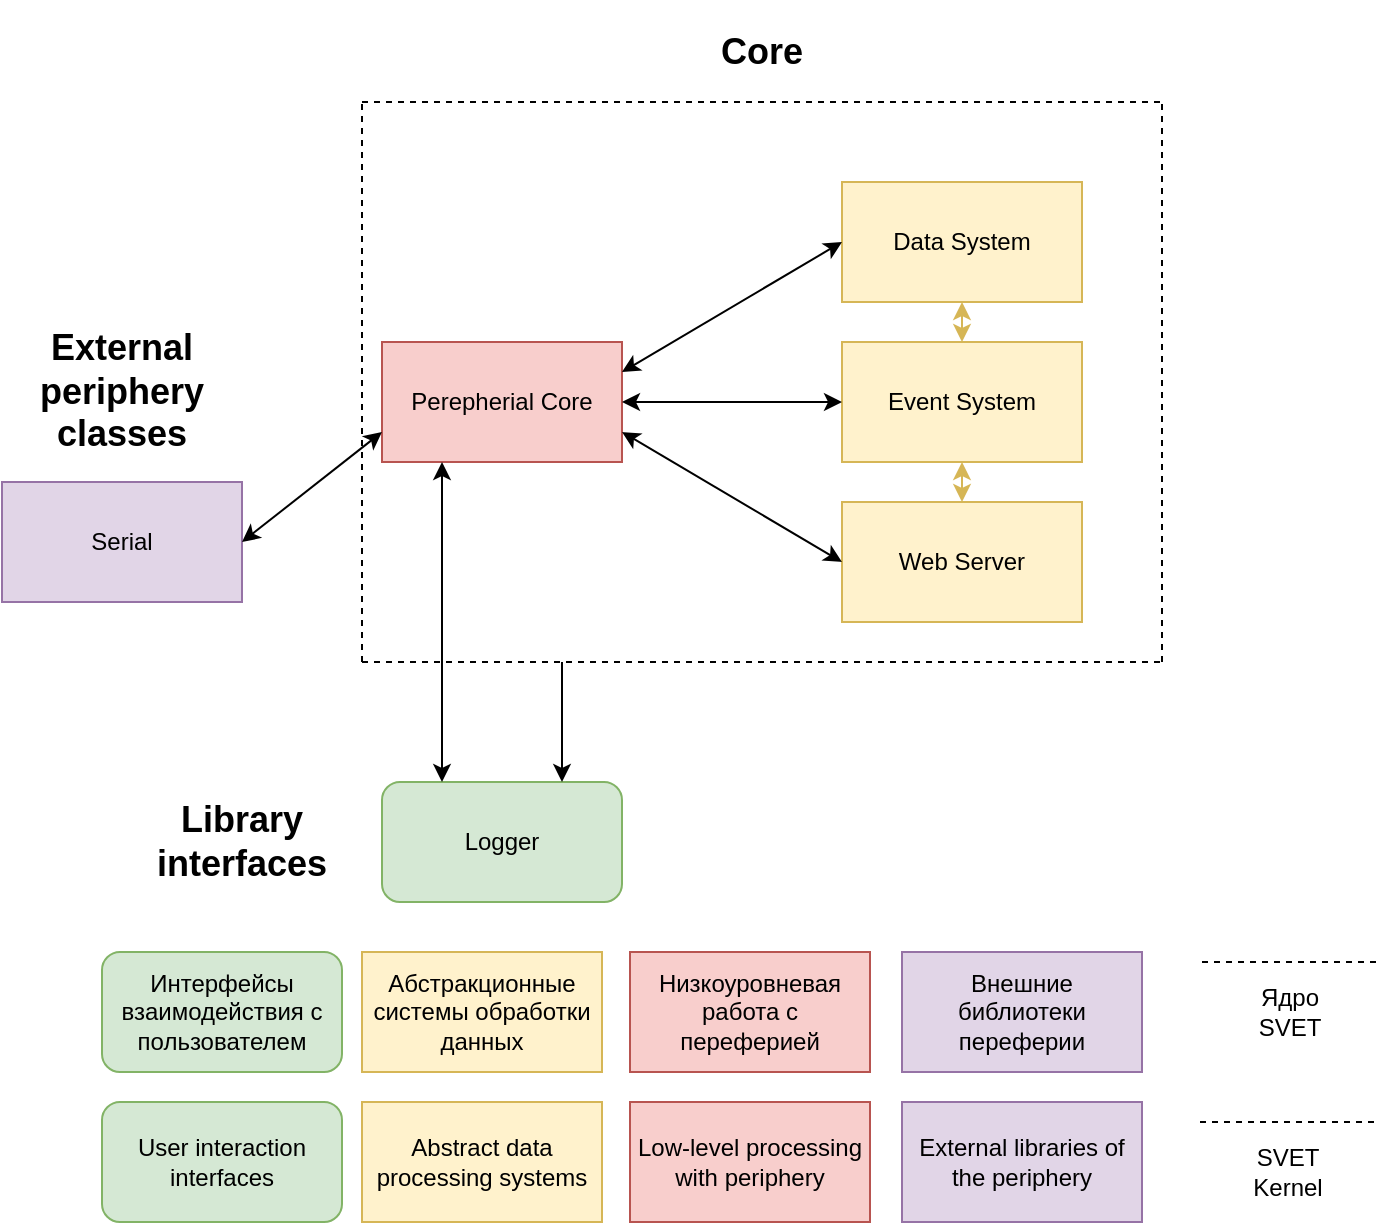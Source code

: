 <mxfile version="24.5.4" type="github">
  <diagram name="Страница — 1" id="gKWzUo2RmAoA6egwkdzj">
    <mxGraphModel dx="1146" dy="761" grid="1" gridSize="10" guides="1" tooltips="1" connect="1" arrows="1" fold="1" page="1" pageScale="1" pageWidth="827" pageHeight="1169" math="0" shadow="0">
      <root>
        <mxCell id="0" />
        <mxCell id="1" parent="0" />
        <mxCell id="h6HJZfm0WvkyGTYOe8x7-1" value="Perepherial Core" style="rounded=0;whiteSpace=wrap;html=1;fillColor=#f8cecc;strokeColor=#b85450;" vertex="1" parent="1">
          <mxGeometry x="239" y="180" width="120" height="60" as="geometry" />
        </mxCell>
        <mxCell id="h6HJZfm0WvkyGTYOe8x7-2" value="Data System" style="rounded=0;whiteSpace=wrap;html=1;fillColor=#fff2cc;strokeColor=#d6b656;" vertex="1" parent="1">
          <mxGeometry x="469" y="100" width="120" height="60" as="geometry" />
        </mxCell>
        <mxCell id="h6HJZfm0WvkyGTYOe8x7-3" value="Event System" style="rounded=0;whiteSpace=wrap;html=1;fillColor=#fff2cc;strokeColor=#d6b656;" vertex="1" parent="1">
          <mxGeometry x="469" y="180" width="120" height="60" as="geometry" />
        </mxCell>
        <mxCell id="h6HJZfm0WvkyGTYOe8x7-4" value="Web Server" style="rounded=0;whiteSpace=wrap;html=1;fillColor=#fff2cc;strokeColor=#d6b656;" vertex="1" parent="1">
          <mxGeometry x="469" y="260" width="120" height="60" as="geometry" />
        </mxCell>
        <mxCell id="h6HJZfm0WvkyGTYOe8x7-5" value="" style="endArrow=classic;startArrow=classic;html=1;rounded=0;entryX=0;entryY=0.5;entryDx=0;entryDy=0;exitX=1;exitY=0.25;exitDx=0;exitDy=0;" edge="1" parent="1" source="h6HJZfm0WvkyGTYOe8x7-1" target="h6HJZfm0WvkyGTYOe8x7-2">
          <mxGeometry width="50" height="50" relative="1" as="geometry">
            <mxPoint x="499" y="220" as="sourcePoint" />
            <mxPoint x="549" y="170" as="targetPoint" />
          </mxGeometry>
        </mxCell>
        <mxCell id="h6HJZfm0WvkyGTYOe8x7-6" value="" style="endArrow=classic;startArrow=classic;html=1;rounded=0;entryX=0;entryY=0.5;entryDx=0;entryDy=0;exitX=1;exitY=0.5;exitDx=0;exitDy=0;" edge="1" parent="1" source="h6HJZfm0WvkyGTYOe8x7-1" target="h6HJZfm0WvkyGTYOe8x7-3">
          <mxGeometry width="50" height="50" relative="1" as="geometry">
            <mxPoint x="499" y="220" as="sourcePoint" />
            <mxPoint x="549" y="170" as="targetPoint" />
          </mxGeometry>
        </mxCell>
        <mxCell id="h6HJZfm0WvkyGTYOe8x7-7" value="" style="endArrow=classic;startArrow=classic;html=1;rounded=0;entryX=0;entryY=0.5;entryDx=0;entryDy=0;exitX=1;exitY=0.75;exitDx=0;exitDy=0;" edge="1" parent="1" source="h6HJZfm0WvkyGTYOe8x7-1" target="h6HJZfm0WvkyGTYOe8x7-4">
          <mxGeometry width="50" height="50" relative="1" as="geometry">
            <mxPoint x="499" y="220" as="sourcePoint" />
            <mxPoint x="549" y="170" as="targetPoint" />
          </mxGeometry>
        </mxCell>
        <mxCell id="h6HJZfm0WvkyGTYOe8x7-8" value="" style="endArrow=none;dashed=1;html=1;rounded=0;" edge="1" parent="1">
          <mxGeometry width="50" height="50" relative="1" as="geometry">
            <mxPoint x="229" y="60" as="sourcePoint" />
            <mxPoint x="629" y="60" as="targetPoint" />
          </mxGeometry>
        </mxCell>
        <mxCell id="h6HJZfm0WvkyGTYOe8x7-9" value="" style="endArrow=none;dashed=1;html=1;rounded=0;" edge="1" parent="1">
          <mxGeometry width="50" height="50" relative="1" as="geometry">
            <mxPoint x="629" y="340" as="sourcePoint" />
            <mxPoint x="629" y="60" as="targetPoint" />
          </mxGeometry>
        </mxCell>
        <mxCell id="h6HJZfm0WvkyGTYOe8x7-10" value="" style="endArrow=none;dashed=1;html=1;rounded=0;" edge="1" parent="1">
          <mxGeometry width="50" height="50" relative="1" as="geometry">
            <mxPoint x="229" y="340" as="sourcePoint" />
            <mxPoint x="229" y="60" as="targetPoint" />
          </mxGeometry>
        </mxCell>
        <mxCell id="h6HJZfm0WvkyGTYOe8x7-11" value="" style="endArrow=none;dashed=1;html=1;rounded=0;" edge="1" parent="1">
          <mxGeometry width="50" height="50" relative="1" as="geometry">
            <mxPoint x="229" y="340" as="sourcePoint" />
            <mxPoint x="629" y="340" as="targetPoint" />
          </mxGeometry>
        </mxCell>
        <mxCell id="h6HJZfm0WvkyGTYOe8x7-12" value="" style="endArrow=classic;startArrow=classic;html=1;rounded=0;entryX=0.5;entryY=1;entryDx=0;entryDy=0;exitX=0.5;exitY=0;exitDx=0;exitDy=0;fillColor=#fff2cc;strokeColor=#d6b656;" edge="1" parent="1" source="h6HJZfm0WvkyGTYOe8x7-3" target="h6HJZfm0WvkyGTYOe8x7-2">
          <mxGeometry width="50" height="50" relative="1" as="geometry">
            <mxPoint x="499" y="220" as="sourcePoint" />
            <mxPoint x="549" y="170" as="targetPoint" />
          </mxGeometry>
        </mxCell>
        <mxCell id="h6HJZfm0WvkyGTYOe8x7-13" value="" style="endArrow=classic;startArrow=classic;html=1;rounded=0;entryX=0.5;entryY=0;entryDx=0;entryDy=0;exitX=0.5;exitY=1;exitDx=0;exitDy=0;fillColor=#fff2cc;strokeColor=#d6b656;" edge="1" parent="1" source="h6HJZfm0WvkyGTYOe8x7-3" target="h6HJZfm0WvkyGTYOe8x7-4">
          <mxGeometry width="50" height="50" relative="1" as="geometry">
            <mxPoint x="499" y="220" as="sourcePoint" />
            <mxPoint x="549" y="170" as="targetPoint" />
          </mxGeometry>
        </mxCell>
        <mxCell id="h6HJZfm0WvkyGTYOe8x7-20" value="&lt;h2&gt;Core&lt;/h2&gt;" style="text;html=1;align=center;verticalAlign=middle;whiteSpace=wrap;rounded=0;" vertex="1" parent="1">
          <mxGeometry x="399" y="20" width="60" height="30" as="geometry" />
        </mxCell>
        <mxCell id="h6HJZfm0WvkyGTYOe8x7-21" value="&lt;h2&gt;Library interfaces&lt;/h2&gt;" style="text;html=1;align=center;verticalAlign=middle;whiteSpace=wrap;rounded=0;" vertex="1" parent="1">
          <mxGeometry x="139" y="415" width="60" height="30" as="geometry" />
        </mxCell>
        <mxCell id="h6HJZfm0WvkyGTYOe8x7-28" value="Logger" style="rounded=1;whiteSpace=wrap;html=1;fillColor=#d5e8d4;strokeColor=#82b366;" vertex="1" parent="1">
          <mxGeometry x="239" y="400" width="120" height="60" as="geometry" />
        </mxCell>
        <mxCell id="h6HJZfm0WvkyGTYOe8x7-29" value="Интерфейсы взаимодействия с пользователем" style="rounded=1;whiteSpace=wrap;html=1;fillColor=#d5e8d4;strokeColor=#82b366;" vertex="1" parent="1">
          <mxGeometry x="99" y="485" width="120" height="60" as="geometry" />
        </mxCell>
        <mxCell id="h6HJZfm0WvkyGTYOe8x7-30" value="Абстракционные системы обработки данных" style="rounded=0;whiteSpace=wrap;html=1;fillColor=#fff2cc;strokeColor=#d6b656;" vertex="1" parent="1">
          <mxGeometry x="229" y="485" width="120" height="60" as="geometry" />
        </mxCell>
        <mxCell id="h6HJZfm0WvkyGTYOe8x7-31" value="Низкоуровневая работа с переферией" style="rounded=0;whiteSpace=wrap;html=1;fillColor=#f8cecc;strokeColor=#b85450;" vertex="1" parent="1">
          <mxGeometry x="363" y="485" width="120" height="60" as="geometry" />
        </mxCell>
        <mxCell id="h6HJZfm0WvkyGTYOe8x7-32" value="Внешние библиотеки переферии" style="rounded=0;whiteSpace=wrap;html=1;fillColor=#e1d5e7;strokeColor=#9673a6;" vertex="1" parent="1">
          <mxGeometry x="499" y="485" width="120" height="60" as="geometry" />
        </mxCell>
        <mxCell id="h6HJZfm0WvkyGTYOe8x7-33" value="Serial" style="rounded=0;whiteSpace=wrap;html=1;fillColor=#e1d5e7;strokeColor=#9673a6;" vertex="1" parent="1">
          <mxGeometry x="49" y="250" width="120" height="60" as="geometry" />
        </mxCell>
        <mxCell id="h6HJZfm0WvkyGTYOe8x7-34" value="" style="endArrow=classic;startArrow=classic;html=1;rounded=0;entryX=0.25;entryY=0;entryDx=0;entryDy=0;exitX=0.25;exitY=1;exitDx=0;exitDy=0;" edge="1" parent="1" source="h6HJZfm0WvkyGTYOe8x7-1" target="h6HJZfm0WvkyGTYOe8x7-28">
          <mxGeometry width="50" height="50" relative="1" as="geometry">
            <mxPoint x="409" y="420" as="sourcePoint" />
            <mxPoint x="459" y="370" as="targetPoint" />
          </mxGeometry>
        </mxCell>
        <mxCell id="h6HJZfm0WvkyGTYOe8x7-35" value="" style="endArrow=classic;startArrow=classic;html=1;rounded=0;entryX=0;entryY=0.75;entryDx=0;entryDy=0;exitX=1;exitY=0.5;exitDx=0;exitDy=0;" edge="1" parent="1" source="h6HJZfm0WvkyGTYOe8x7-33" target="h6HJZfm0WvkyGTYOe8x7-1">
          <mxGeometry width="50" height="50" relative="1" as="geometry">
            <mxPoint x="409" y="420" as="sourcePoint" />
            <mxPoint x="459" y="370" as="targetPoint" />
          </mxGeometry>
        </mxCell>
        <mxCell id="h6HJZfm0WvkyGTYOe8x7-36" value="" style="endArrow=classic;html=1;rounded=0;entryX=0.75;entryY=0;entryDx=0;entryDy=0;" edge="1" parent="1" target="h6HJZfm0WvkyGTYOe8x7-28">
          <mxGeometry width="50" height="50" relative="1" as="geometry">
            <mxPoint x="329" y="340" as="sourcePoint" />
            <mxPoint x="459" y="370" as="targetPoint" />
          </mxGeometry>
        </mxCell>
        <mxCell id="h6HJZfm0WvkyGTYOe8x7-37" value="" style="endArrow=none;dashed=1;html=1;rounded=0;" edge="1" parent="1">
          <mxGeometry width="50" height="50" relative="1" as="geometry">
            <mxPoint x="649" y="490" as="sourcePoint" />
            <mxPoint x="739" y="490" as="targetPoint" />
          </mxGeometry>
        </mxCell>
        <mxCell id="h6HJZfm0WvkyGTYOe8x7-38" value="Ядро SVET" style="text;html=1;align=center;verticalAlign=middle;whiteSpace=wrap;rounded=0;" vertex="1" parent="1">
          <mxGeometry x="663" y="500" width="60" height="30" as="geometry" />
        </mxCell>
        <mxCell id="h6HJZfm0WvkyGTYOe8x7-39" value="User interaction interfaces" style="rounded=1;whiteSpace=wrap;html=1;fillColor=#d5e8d4;strokeColor=#82b366;" vertex="1" parent="1">
          <mxGeometry x="99" y="560" width="120" height="60" as="geometry" />
        </mxCell>
        <mxCell id="h6HJZfm0WvkyGTYOe8x7-40" value="Abstract data processing systems" style="rounded=0;whiteSpace=wrap;html=1;fillColor=#fff2cc;strokeColor=#d6b656;" vertex="1" parent="1">
          <mxGeometry x="229" y="560" width="120" height="60" as="geometry" />
        </mxCell>
        <mxCell id="h6HJZfm0WvkyGTYOe8x7-41" value="Low-level processing with periphery" style="rounded=0;whiteSpace=wrap;html=1;fillColor=#f8cecc;strokeColor=#b85450;" vertex="1" parent="1">
          <mxGeometry x="363" y="560" width="120" height="60" as="geometry" />
        </mxCell>
        <mxCell id="h6HJZfm0WvkyGTYOe8x7-42" value="External libraries of the periphery" style="rounded=0;whiteSpace=wrap;html=1;fillColor=#e1d5e7;strokeColor=#9673a6;" vertex="1" parent="1">
          <mxGeometry x="499" y="560" width="120" height="60" as="geometry" />
        </mxCell>
        <mxCell id="h6HJZfm0WvkyGTYOe8x7-43" value="" style="endArrow=none;dashed=1;html=1;rounded=0;" edge="1" parent="1">
          <mxGeometry width="50" height="50" relative="1" as="geometry">
            <mxPoint x="648" y="570" as="sourcePoint" />
            <mxPoint x="738" y="570" as="targetPoint" />
          </mxGeometry>
        </mxCell>
        <mxCell id="h6HJZfm0WvkyGTYOe8x7-44" value="SVET Kernel" style="text;html=1;align=center;verticalAlign=middle;whiteSpace=wrap;rounded=0;" vertex="1" parent="1">
          <mxGeometry x="662" y="580" width="60" height="30" as="geometry" />
        </mxCell>
        <mxCell id="h6HJZfm0WvkyGTYOe8x7-45" value="&lt;h2&gt;External periphery classes&lt;/h2&gt;" style="text;html=1;align=center;verticalAlign=middle;whiteSpace=wrap;rounded=0;" vertex="1" parent="1">
          <mxGeometry x="79" y="190" width="60" height="30" as="geometry" />
        </mxCell>
      </root>
    </mxGraphModel>
  </diagram>
</mxfile>
